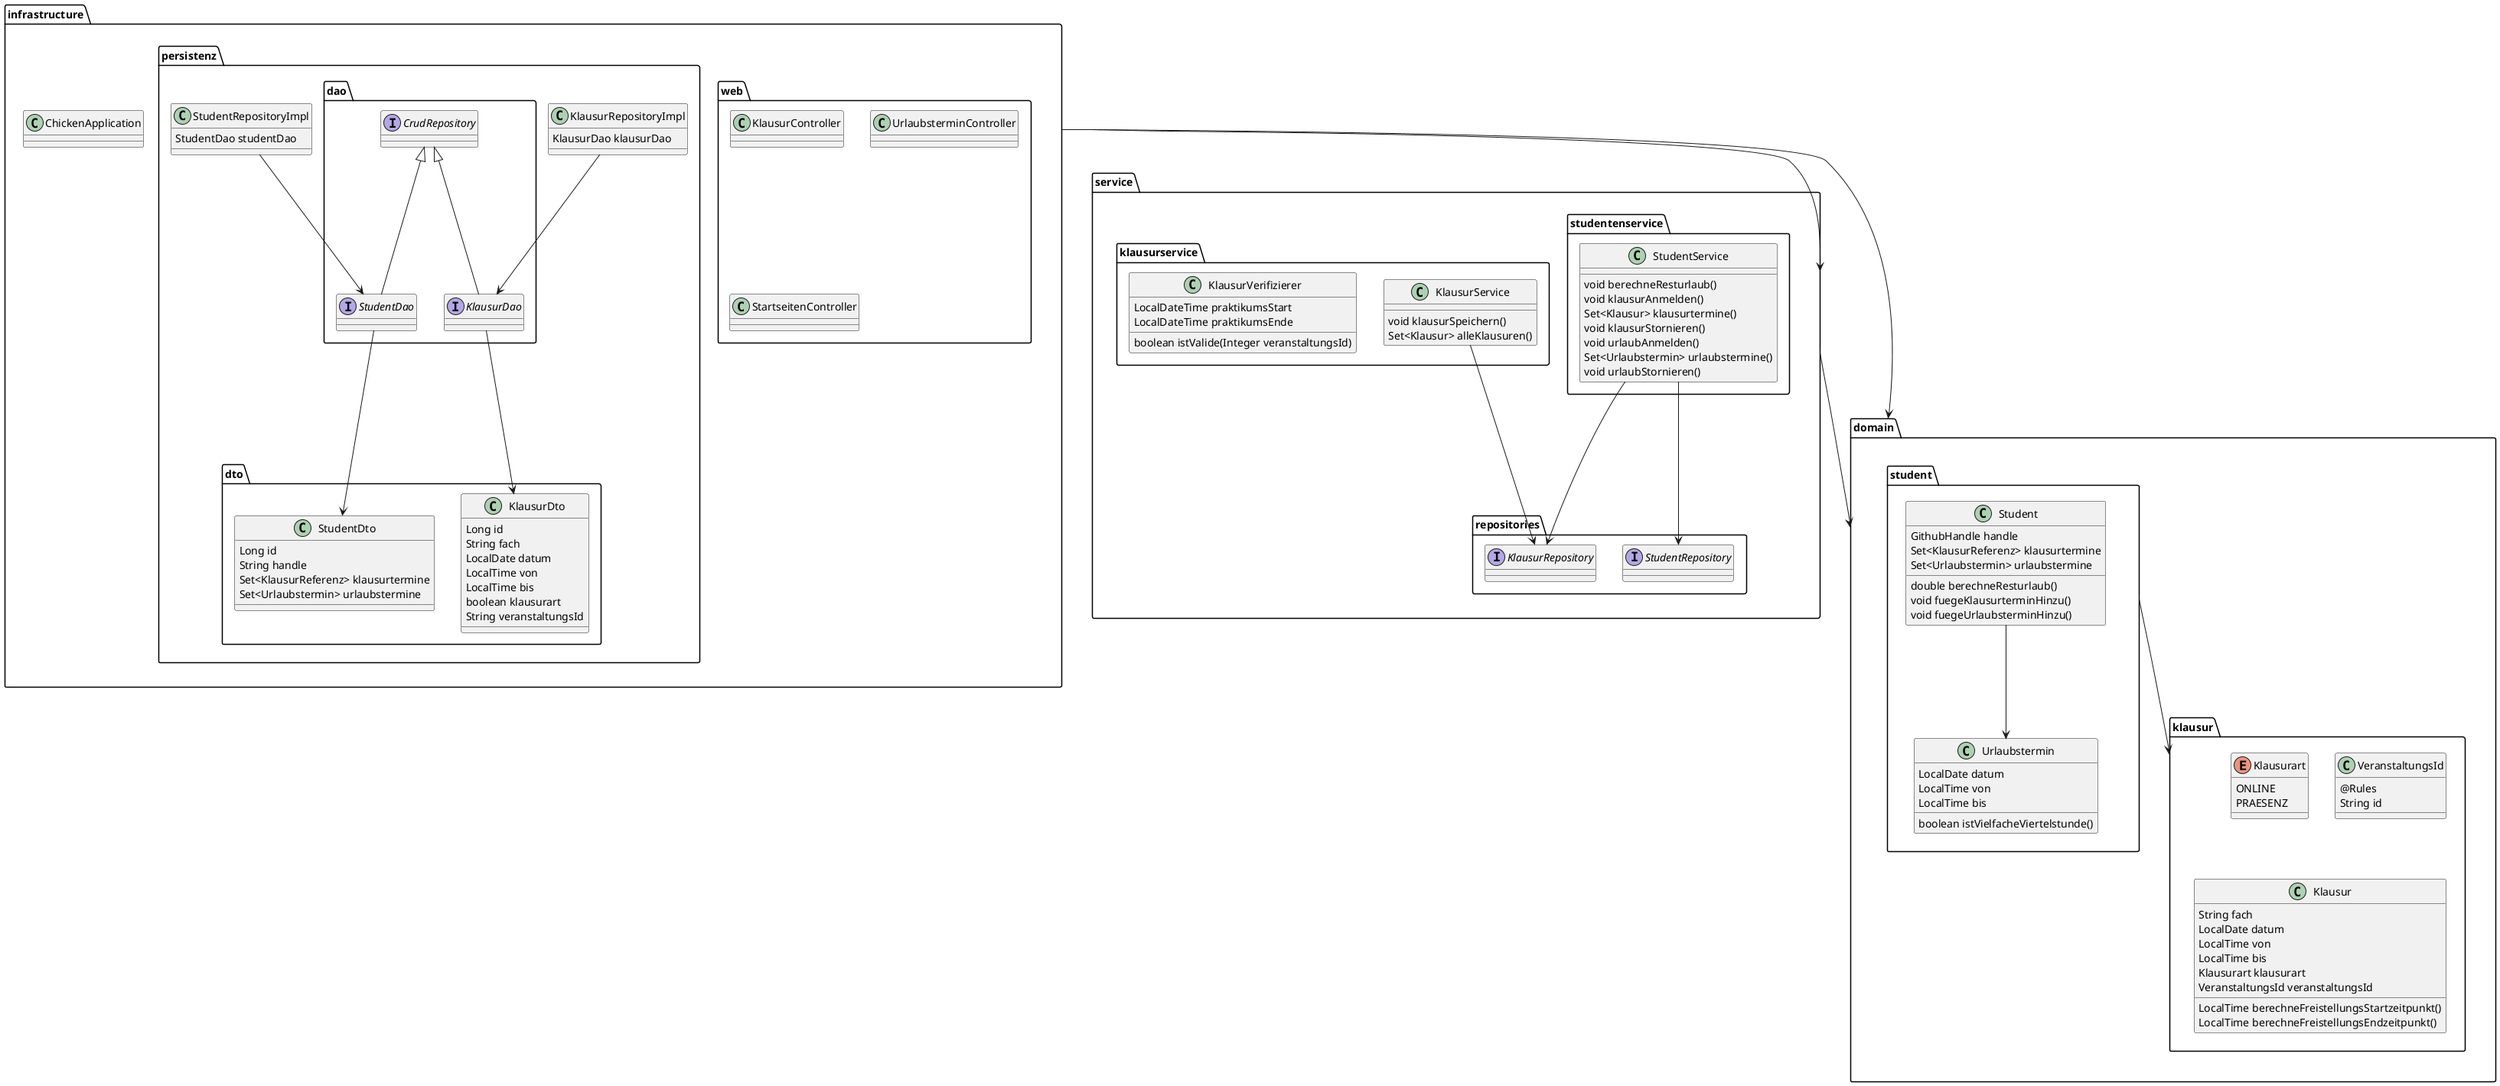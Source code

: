 @startuml

package domain {
    package klausur {
        enum Klausurart {
            ONLINE
            PRAESENZ
        }

        class VeranstaltungsId {
            @Rules
            String id
        }

        class Klausur {
            String fach
            LocalDate datum
            LocalTime von
            LocalTime bis
            Klausurart klausurart
            VeranstaltungsId veranstaltungsId
            LocalTime berechneFreistellungsStartzeitpunkt()
            LocalTime berechneFreistellungsEndzeitpunkt()
        }
    }


    package student {
        class Urlaubstermin {
            LocalDate datum
            LocalTime von
            LocalTime bis
            boolean istVielfacheViertelstunde()
        }
        class Student {
            GithubHandle handle
            Set<KlausurReferenz> klausurtermine
            Set<Urlaubstermin> urlaubstermine
            double berechneResturlaub()
            void fuegeKlausurterminHinzu()
            void fuegeUrlaubsterminHinzu()
        }

        Student --> Urlaubstermin
    }
    student --> klausur

}

package service {
    package studentenservice {
        class StudentService {
            void berechneResturlaub()
            void klausurAnmelden()
            Set<Klausur> klausurtermine()
            void klausurStornieren()
            void urlaubAnmelden()
            Set<Urlaubstermin> urlaubstermine()
            void urlaubStornieren()
        }
    }

    package klausurservice {
        class KlausurService {
            void klausurSpeichern()
            Set<Klausur> alleKlausuren()
        }
        class KlausurVerifizierer {
            LocalDateTime praktikumsStart
            LocalDateTime praktikumsEnde

            boolean istValide(Integer veranstaltungsId)

        }
    }
    package repositories {
        interface KlausurRepository {}
        interface StudentRepository {}
    }
    KlausurService --> KlausurRepository
    StudentService --> StudentRepository
    StudentService --> KlausurRepository

}

package infrastructure {
    class ChickenApplication {}
    package web {
        class KlausurController {}
        class UrlaubsterminController {}
        class StartseitenController {}
    }
    package persistenz {

        package dao {
            interface KlausurDao extends CrudRepository {}
            interface StudentDao extends CrudRepository {}
        }
        class KlausurRepositoryImpl {
            KlausurDao klausurDao
        }
        class StudentRepositoryImpl {
            StudentDao studentDao
        }

        package dto {
          class KlausurDto {
            Long id
            String fach
            LocalDate datum
            LocalTime von
            LocalTime bis
            boolean klausurart
            String veranstaltungsId
          }
          class StudentDto {
            Long id
            String handle
            Set<KlausurReferenz> klausurtermine
            Set<Urlaubstermin> urlaubstermine
          }
        }



        StudentRepositoryImpl --> StudentDao
        KlausurRepositoryImpl --> KlausurDao
        StudentDao --> StudentDto
        KlausurDao --> KlausurDto
    }
}

service --> domain
infrastructure --> service
infrastructure --> domain

@enduml